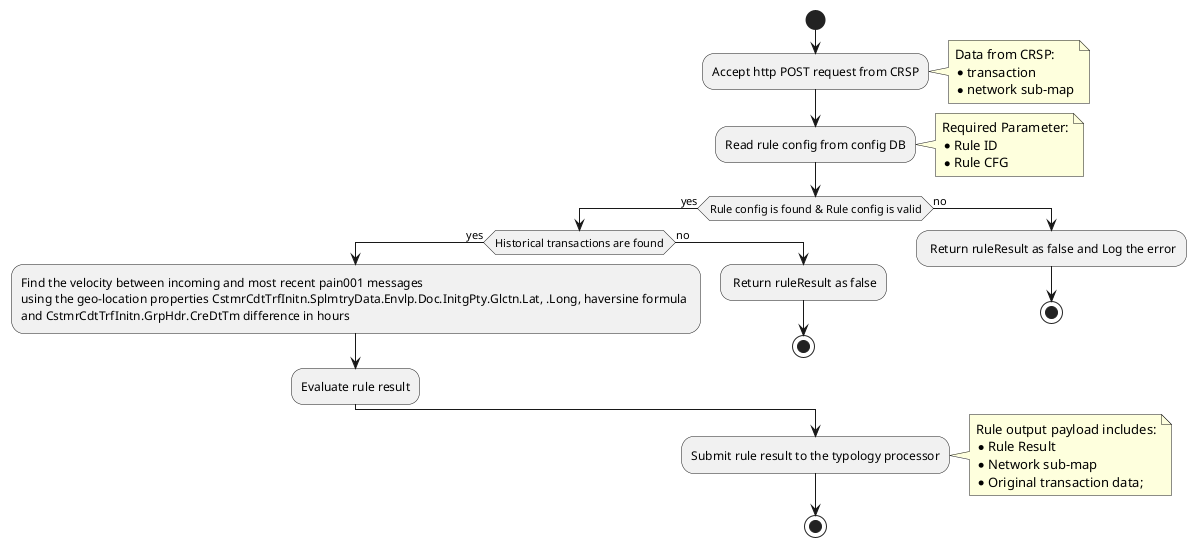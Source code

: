 @startuml
start
:Accept http POST request from CRSP;
 note right
            Data from CRSP:
            * transaction
            * network sub-map
        end note
:Read rule config from config DB;
 note right
            Required Parameter:
            * Rule ID
            * Rule CFG
        end note
if (Rule config is found & Rule config is valid) then (yes)
  if (Historical transactions are found) then (yes)
   :Find the velocity between incoming and most recent pain001 messages
using the geo-location properties CstmrCdtTrfInitn.SplmtryData.Envlp.Doc.InitgPty.Glctn.Lat, .Long, haversine formula 
and CstmrCdtTrfInitn.GrpHdr.CreDtTm difference in hours;
    :Evaluate rule result;
  else (no)
   : Return ruleResult as false;
   stop
  endif
else (no)
  : Return ruleResult as false and Log the error;
  stop
endif
:Submit rule result to the typology processor;
note right
    Rule output payload includes:
    * Rule Result
    * Network sub-map
    * Original transaction data;
end note
stop
@enduml

